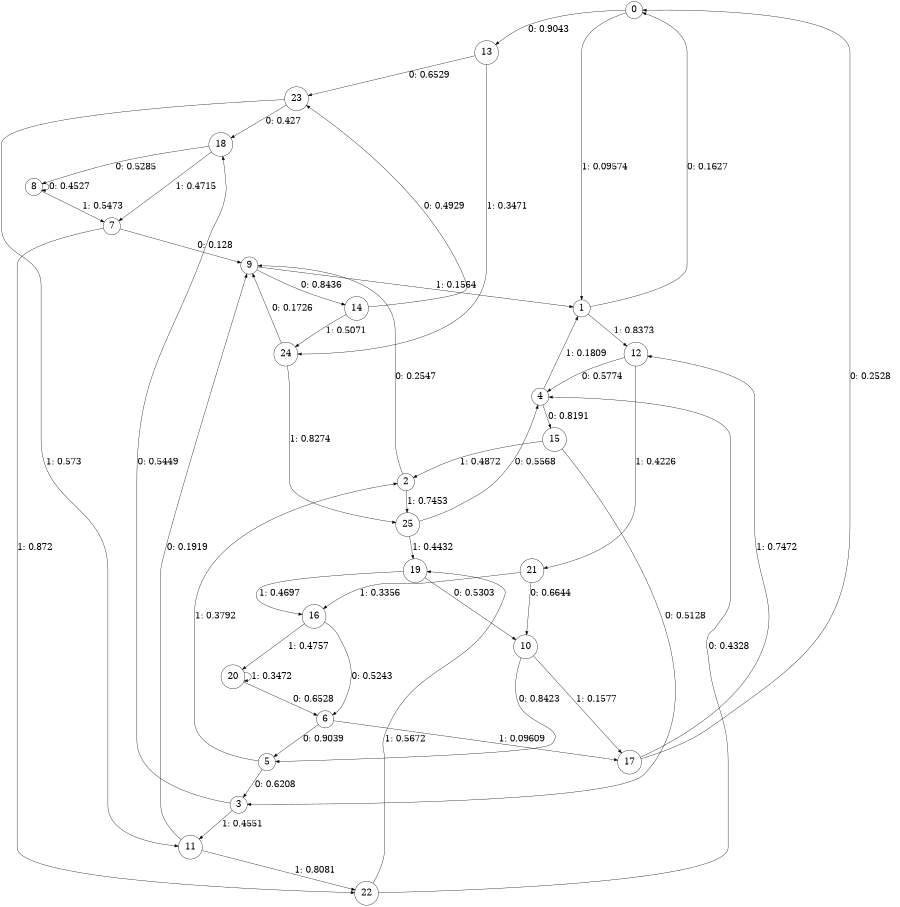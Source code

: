digraph "ch10faceL5" {
size = "6,8.5";
ratio = "fill";
node [shape = circle];
node [fontsize = 24];
edge [fontsize = 24];
0 -> 13 [label = "0: 0.9043   "];
0 -> 1 [label = "1: 0.09574  "];
1 -> 0 [label = "0: 0.1627   "];
1 -> 12 [label = "1: 0.8373   "];
2 -> 9 [label = "0: 0.2547   "];
2 -> 25 [label = "1: 0.7453   "];
3 -> 18 [label = "0: 0.5449   "];
3 -> 11 [label = "1: 0.4551   "];
4 -> 15 [label = "0: 0.8191   "];
4 -> 1 [label = "1: 0.1809   "];
5 -> 3 [label = "0: 0.6208   "];
5 -> 2 [label = "1: 0.3792   "];
6 -> 5 [label = "0: 0.9039   "];
6 -> 17 [label = "1: 0.09609  "];
7 -> 9 [label = "0: 0.128    "];
7 -> 22 [label = "1: 0.872    "];
8 -> 8 [label = "0: 0.4527   "];
8 -> 7 [label = "1: 0.5473   "];
9 -> 14 [label = "0: 0.8436   "];
9 -> 1 [label = "1: 0.1564   "];
10 -> 5 [label = "0: 0.8423   "];
10 -> 17 [label = "1: 0.1577   "];
11 -> 9 [label = "0: 0.1919   "];
11 -> 22 [label = "1: 0.8081   "];
12 -> 4 [label = "0: 0.5774   "];
12 -> 21 [label = "1: 0.4226   "];
13 -> 23 [label = "0: 0.6529   "];
13 -> 24 [label = "1: 0.3471   "];
14 -> 23 [label = "0: 0.4929   "];
14 -> 24 [label = "1: 0.5071   "];
15 -> 3 [label = "0: 0.5128   "];
15 -> 2 [label = "1: 0.4872   "];
16 -> 6 [label = "0: 0.5243   "];
16 -> 20 [label = "1: 0.4757   "];
17 -> 0 [label = "0: 0.2528   "];
17 -> 12 [label = "1: 0.7472   "];
18 -> 8 [label = "0: 0.5285   "];
18 -> 7 [label = "1: 0.4715   "];
19 -> 10 [label = "0: 0.5303   "];
19 -> 16 [label = "1: 0.4697   "];
20 -> 6 [label = "0: 0.6528   "];
20 -> 20 [label = "1: 0.3472   "];
21 -> 10 [label = "0: 0.6644   "];
21 -> 16 [label = "1: 0.3356   "];
22 -> 4 [label = "0: 0.4328   "];
22 -> 19 [label = "1: 0.5672   "];
23 -> 18 [label = "0: 0.427    "];
23 -> 11 [label = "1: 0.573    "];
24 -> 9 [label = "0: 0.1726   "];
24 -> 25 [label = "1: 0.8274   "];
25 -> 4 [label = "0: 0.5568   "];
25 -> 19 [label = "1: 0.4432   "];
}